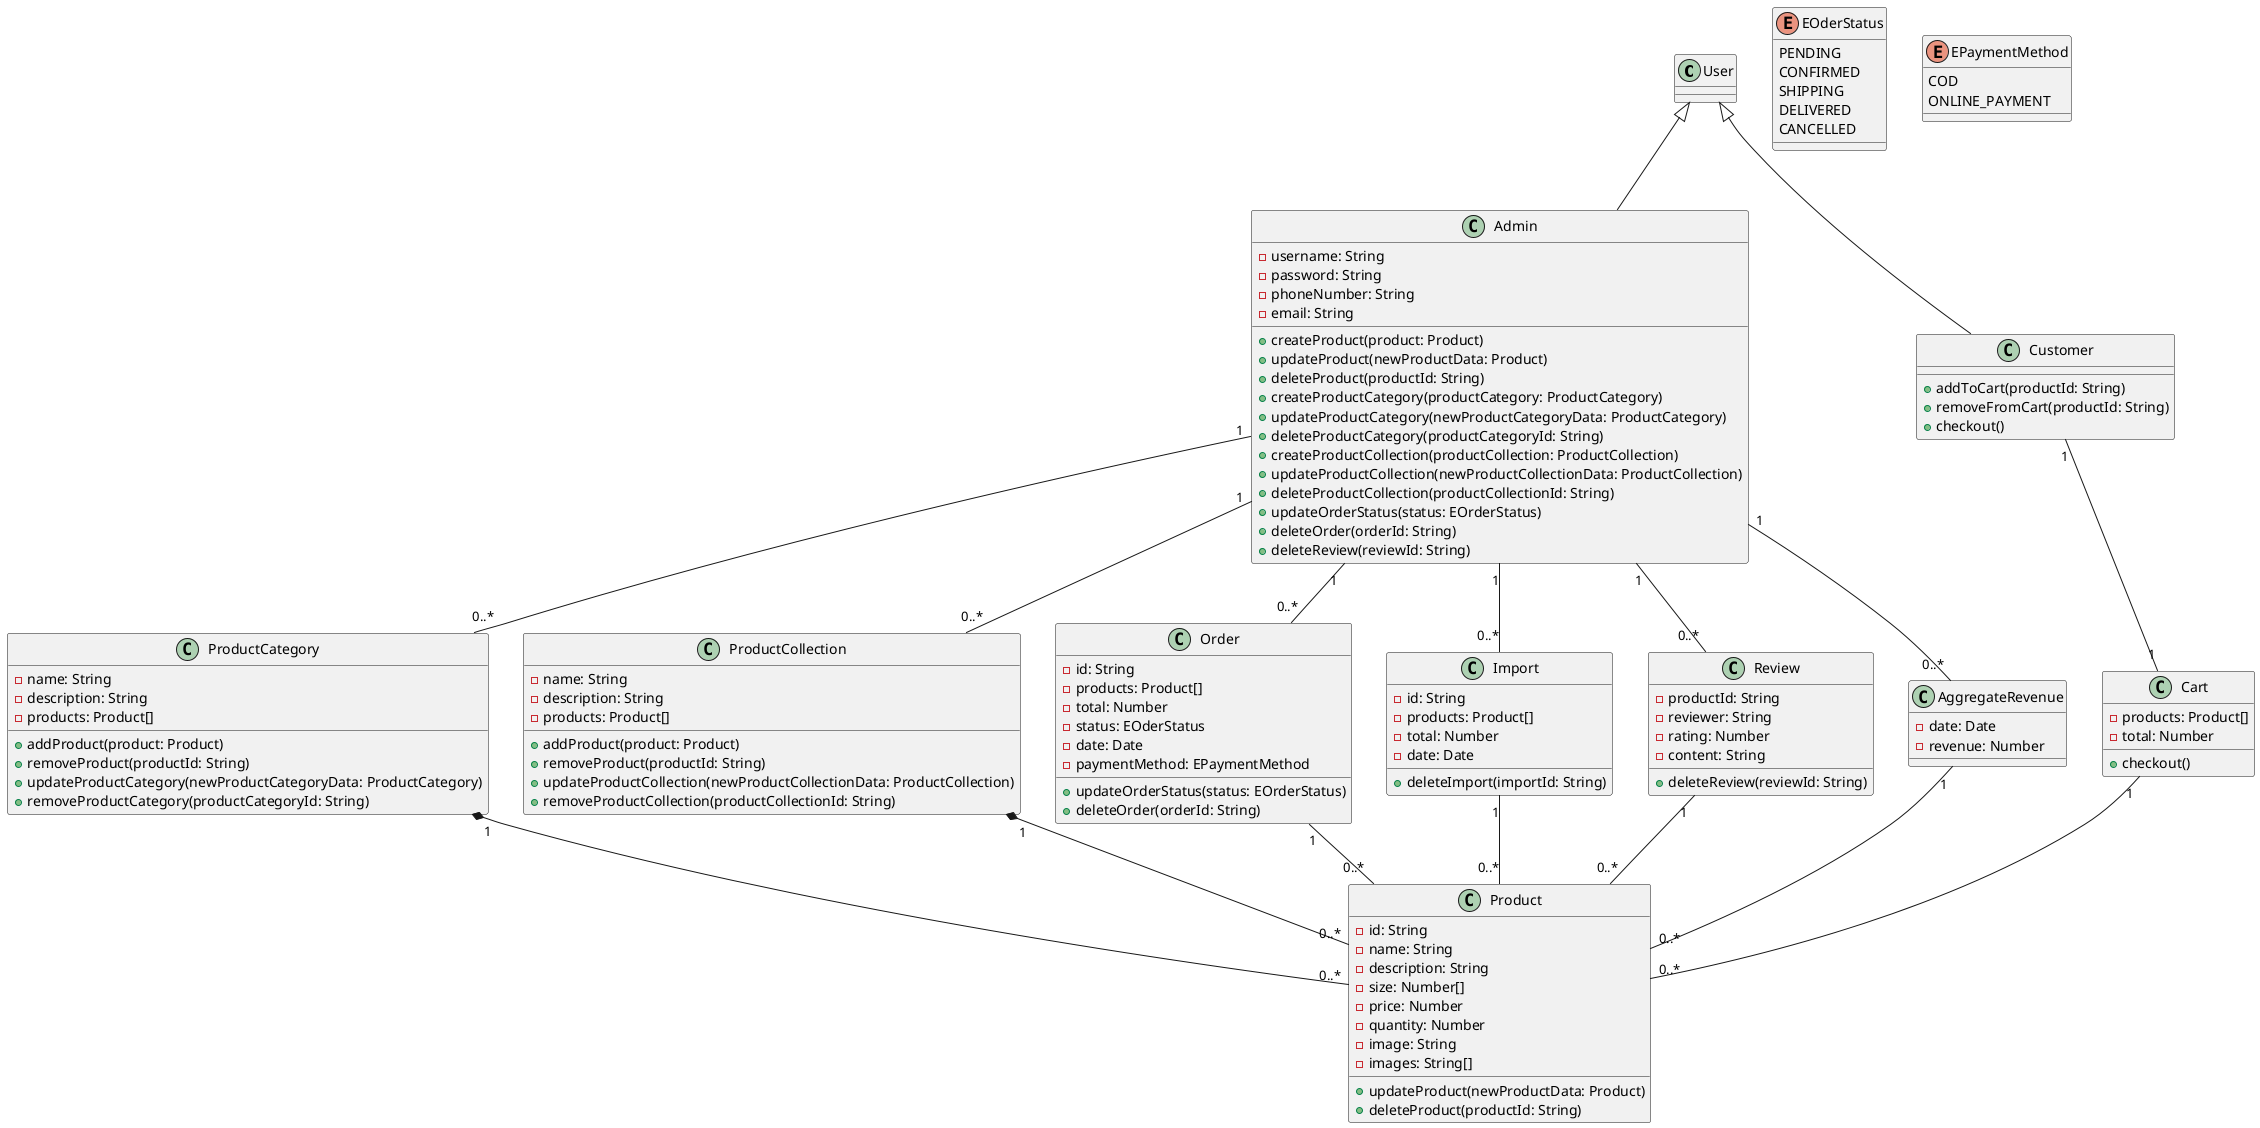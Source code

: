 @startuml Class diagram
class User {}
class Admin {
    - username: String
    - password: String
    - phoneNumber: String
    - email: String
    + createProduct(product: Product)
    + updateProduct(newProductData: Product)
    + deleteProduct(productId: String)
    + createProductCategory(productCategory: ProductCategory)
    + updateProductCategory(newProductCategoryData: ProductCategory)
    + deleteProductCategory(productCategoryId: String)
    + createProductCollection(productCollection: ProductCollection)
    + updateProductCollection(newProductCollectionData: ProductCollection)
    + deleteProductCollection(productCollectionId: String)
    + updateOrderStatus(status: EOrderStatus)
    + deleteOrder(orderId: String)
    + deleteReview(reviewId: String)

}


class Product {
    - id: String
    - name: String
    - description: String
    - size: Number[]
    - price: Number
    - quantity: Number
    - image: String
    - images: String[]
    + updateProduct(newProductData: Product)
    + deleteProduct(productId: String)
}

class Customer {
    + addToCart(productId: String)
    + removeFromCart(productId: String)
    + checkout()
}

class Cart {
    - products: Product[]
    - total: Number
    + checkout()
}

class ProductCategory {
    - name: String
    - description: String
    - products: Product[]
    + addProduct(product: Product)
    + removeProduct(productId: String)
    + updateProductCategory(newProductCategoryData: ProductCategory)
    + removeProductCategory(productCategoryId: String)
}

class ProductCollection {
    - name: String
    - description: String
    - products: Product[]
    + addProduct(product: Product)
    + removeProduct(productId: String)
    + updateProductCollection(newProductCollectionData: ProductCollection)
    + removeProductCollection(productCollectionId: String)
}

enum EOderStatus {
    PENDING
    CONFIRMED
    SHIPPING
    DELIVERED
    CANCELLED
}

enum EPaymentMethod {
    COD
    ONLINE_PAYMENT
}

class Order {
    - id: String
    - products: Product[]
    - total: Number
    - status: EOderStatus
    - date: Date
    - paymentMethod: EPaymentMethod
    + updateOrderStatus(status: EOrderStatus)
    + deleteOrder(orderId: String)
}

class Import {
    - id: String
    - products: Product[]
    - total: Number
    - date: Date
    + deleteImport(importId: String)
}

class Review {
    - productId: String
    - reviewer: String
    - rating: Number
    - content: String
    + deleteReview(reviewId: String)
}

class AggregateRevenue {
    - date: Date
    - revenue: Number
}

ProductCategory "1" *-- "0..*" Product
ProductCollection "1" *-- "0..*" Product
User <|-- Admin
User <|-- Customer
Cart "1" -- "0..*" Product
Customer "1" -- "1" Cart
Admin "1" -- "0..*" ProductCategory
Admin "1" -- "0..*" ProductCollection
Admin "1" -- "0..*" Order
Admin "1" -- "0..*" Review
Admin "1" -- "0..*" Import
Admin "1" -- "0..*" AggregateRevenue
Order "1" -- "0..*" Product
Review "1" -- "0..*" Product
Import "1" -- "0..*" Product
AggregateRevenue "1" -- "0..*" Product


@enduml